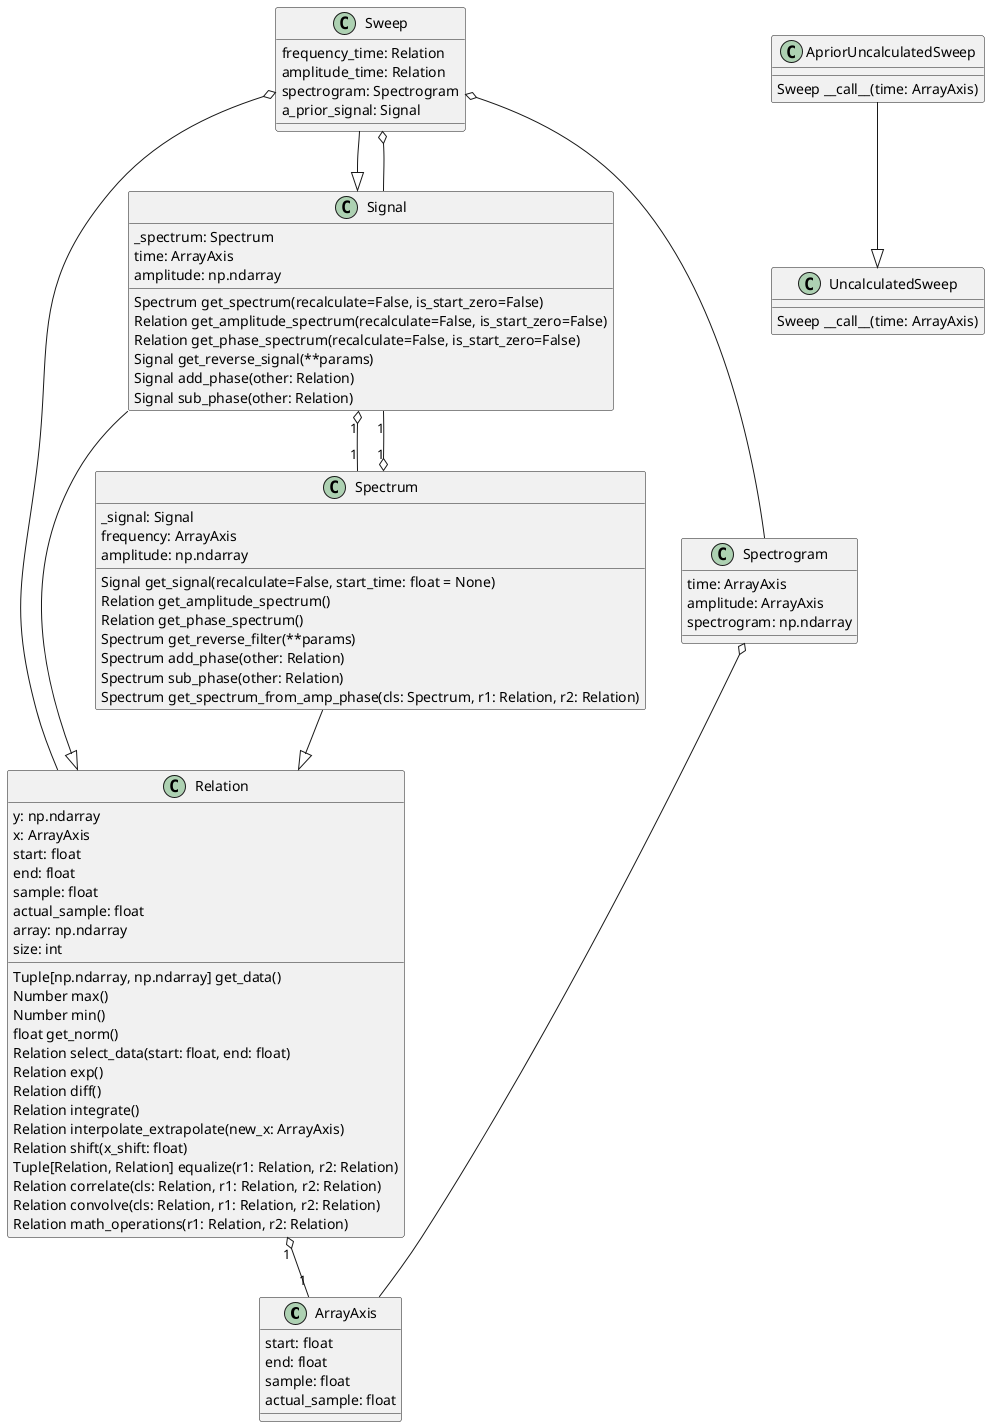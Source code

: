 @startuml "Structure_sweep-design"

class ArrayAxis {
    start: float
    end: float
    sample: float
    actual_sample: float 
}

class Relation {
    y: np.ndarray
    x: ArrayAxis
    start: float
    end: float
    sample: float
    actual_sample: float
    array: np.ndarray
    size: int
    Tuple[np.ndarray, np.ndarray] get_data()
    Number max()
    Number min()
    float get_norm()
    Relation select_data(start: float, end: float)
    Relation exp()
    Relation diff()
    Relation integrate()
    Relation interpolate_extrapolate(new_x: ArrayAxis)
    Relation shift(x_shift: float)
    Tuple[Relation, Relation] equalize(r1: Relation, r2: Relation)
    Relation correlate(cls: Relation, r1: Relation, r2: Relation)
    Relation convolve(cls: Relation, r1: Relation, r2: Relation)
    Relation math_operations(r1: Relation, r2: Relation)

}

class Signal {
_spectrum: Spectrum
time: ArrayAxis
amplitude: np.ndarray

Spectrum get_spectrum(recalculate=False, is_start_zero=False)
Relation get_amplitude_spectrum(recalculate=False, is_start_zero=False)
Relation get_phase_spectrum(recalculate=False, is_start_zero=False)
Signal get_reverse_signal(**params)
Signal add_phase(other: Relation)
Signal sub_phase(other: Relation)

}

class Spectrum {
_signal: Signal
frequency: ArrayAxis
amplitude: np.ndarray

Signal get_signal(recalculate=False, start_time: float = None)
Relation get_amplitude_spectrum()
Relation get_phase_spectrum()
Spectrum get_reverse_filter(**params)
Spectrum add_phase(other: Relation)
Spectrum sub_phase(other: Relation)
Spectrum get_spectrum_from_amp_phase(cls: Spectrum, r1: Relation, r2: Relation)
}

class Sweep {
    frequency_time: Relation
    amplitude_time: Relation
    spectrogram: Spectrogram
    a_prior_signal: Signal

}

class Spectrogram {
    time: ArrayAxis
    amplitude: ArrayAxis
    spectrogram: np.ndarray
}

class UncalculatedSweep {
    Sweep __call__(time: ArrayAxis)
}

class ApriorUncalculatedSweep {
    Sweep __call__(time: ArrayAxis)
}

Relation "1" o-- "1" ArrayAxis
Signal --|> Relation
Spectrum --|> Relation

Signal "1" o-- "1" Spectrum
Spectrum "1" o-- "1" Signal

Sweep --|> Signal

Spectrogram o-- ArrayAxis
Sweep o-- Spectrogram
Sweep o-- Relation
Sweep o-- Signal

ApriorUncalculatedSweep --|> UncalculatedSweep

@enduml